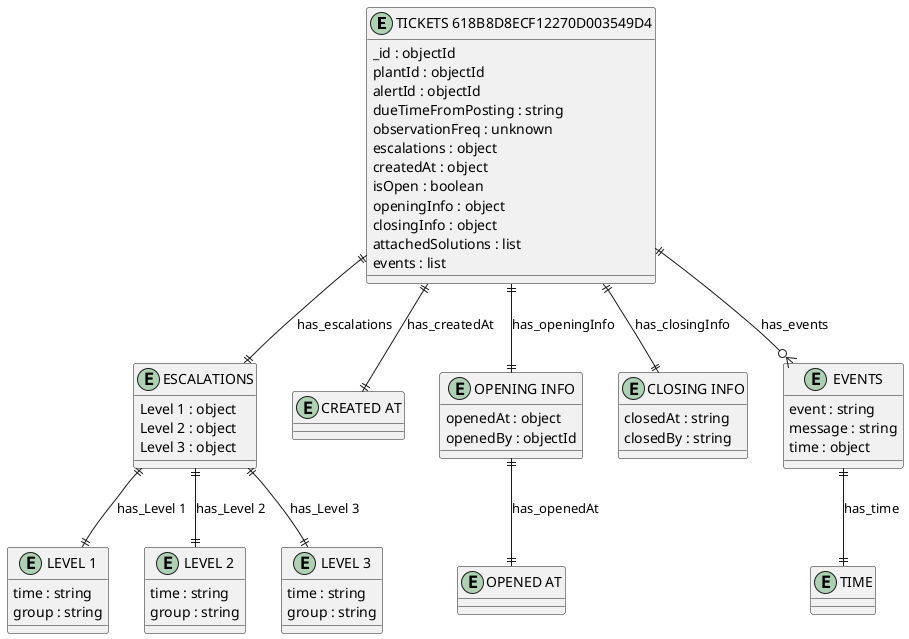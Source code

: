 @startuml TICKETS_618B8D8ECF12270D003549D4_Diagram

entity "TICKETS 618B8D8ECF12270D003549D4" as TICKETS_618B8D8ECF12270D003549D4 {
  _id : objectId
  plantId : objectId
  alertId : objectId
  dueTimeFromPosting : string
  observationFreq : unknown
  escalations : object
  createdAt : object
  isOpen : boolean
  openingInfo : object
  closingInfo : object
  attachedSolutions : list
  events : list
}

entity "ESCALATIONS" as ESCALATIONS {
  Level 1 : object
  Level 2 : object
  Level 3 : object
}

entity "LEVEL 1" as LEVEL_1 {
  time : string
  group : string
}

entity "LEVEL 2" as LEVEL_2 {
  time : string
  group : string
}

entity "LEVEL 3" as LEVEL_3 {
  time : string
  group : string
}

entity "CREATED AT" as CREATED_AT {
}

entity "OPENING INFO" as OPENING_INFO {
  openedAt : object
  openedBy : objectId
}

entity "OPENED AT" as OPENED_AT {
}

entity "CLOSING INFO" as CLOSING_INFO {
  closedAt : string
  closedBy : string
}

entity "EVENTS" as EVENTS {
  event : string
  message : string
  time : object
}

entity "TIME" as TIME {
}

' // Relationships
TICKETS_618B8D8ECF12270D003549D4 ||--|| ESCALATIONS : has_escalations
ESCALATIONS ||--|| LEVEL_1 : has_Level 1
ESCALATIONS ||--|| LEVEL_2 : has_Level 2
ESCALATIONS ||--|| LEVEL_3 : has_Level 3
TICKETS_618B8D8ECF12270D003549D4 ||--|| CREATED_AT : has_createdAt
TICKETS_618B8D8ECF12270D003549D4 ||--|| OPENING_INFO : has_openingInfo
OPENING_INFO ||--|| OPENED_AT : has_openedAt
TICKETS_618B8D8ECF12270D003549D4 ||--|| CLOSING_INFO : has_closingInfo
TICKETS_618B8D8ECF12270D003549D4 ||--o{ EVENTS : has_events
EVENTS ||--|| TIME : has_time
@enduml